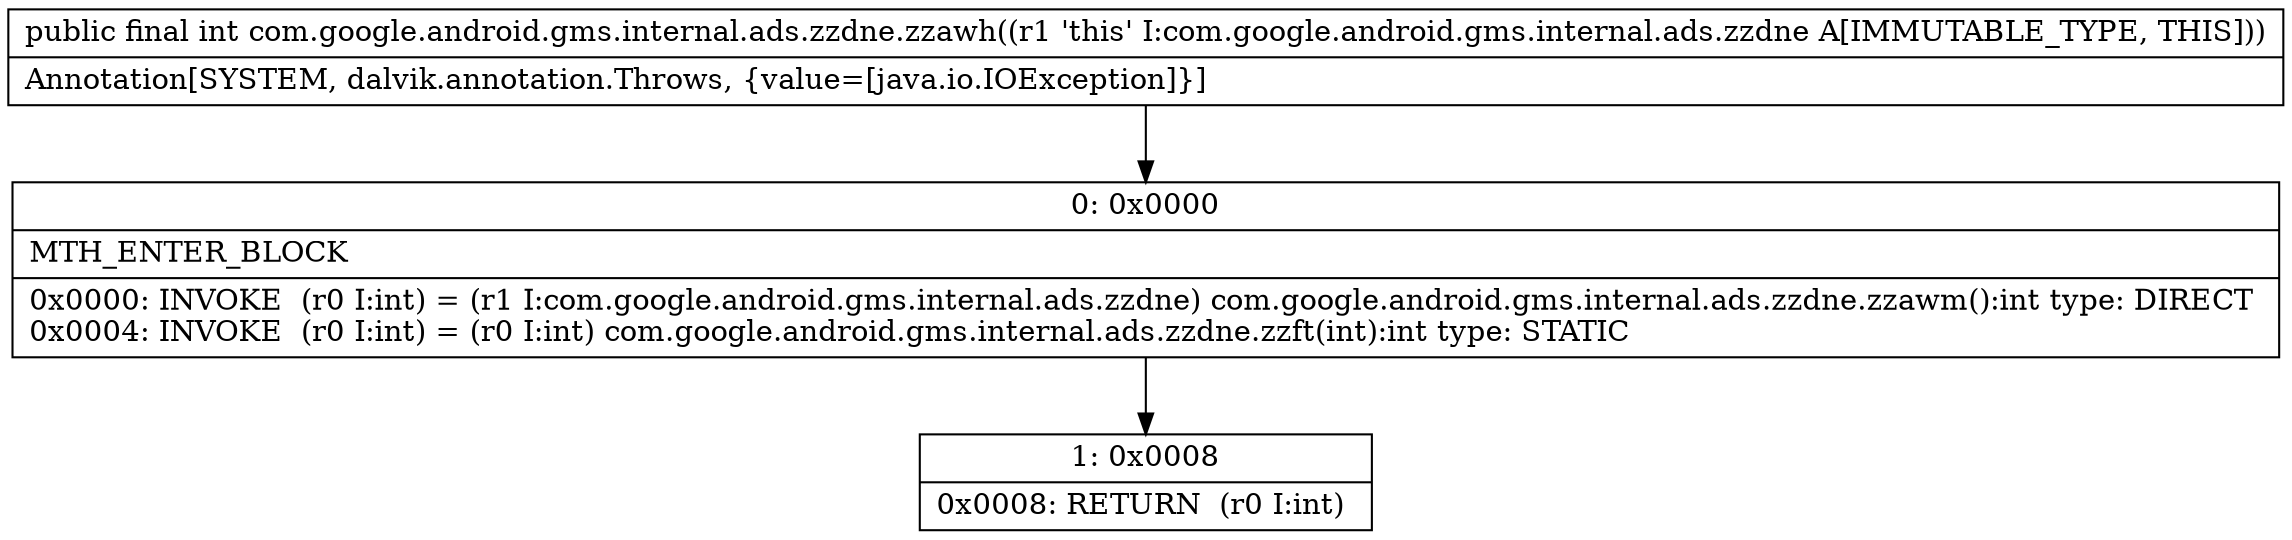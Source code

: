 digraph "CFG forcom.google.android.gms.internal.ads.zzdne.zzawh()I" {
Node_0 [shape=record,label="{0\:\ 0x0000|MTH_ENTER_BLOCK\l|0x0000: INVOKE  (r0 I:int) = (r1 I:com.google.android.gms.internal.ads.zzdne) com.google.android.gms.internal.ads.zzdne.zzawm():int type: DIRECT \l0x0004: INVOKE  (r0 I:int) = (r0 I:int) com.google.android.gms.internal.ads.zzdne.zzft(int):int type: STATIC \l}"];
Node_1 [shape=record,label="{1\:\ 0x0008|0x0008: RETURN  (r0 I:int) \l}"];
MethodNode[shape=record,label="{public final int com.google.android.gms.internal.ads.zzdne.zzawh((r1 'this' I:com.google.android.gms.internal.ads.zzdne A[IMMUTABLE_TYPE, THIS]))  | Annotation[SYSTEM, dalvik.annotation.Throws, \{value=[java.io.IOException]\}]\l}"];
MethodNode -> Node_0;
Node_0 -> Node_1;
}

